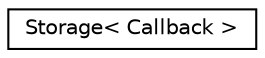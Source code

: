 digraph "Graphical Class Hierarchy"
{
 // LATEX_PDF_SIZE
  edge [fontname="Helvetica",fontsize="10",labelfontname="Helvetica",labelfontsize="10"];
  node [fontname="Helvetica",fontsize="10",shape=record];
  rankdir="LR";
  Node0 [label="Storage\< Callback \>",height=0.2,width=0.4,color="black", fillcolor="white", style="filled",URL="$classabsl_1_1cleanup__internal_1_1_storage.html",tooltip=" "];
}
